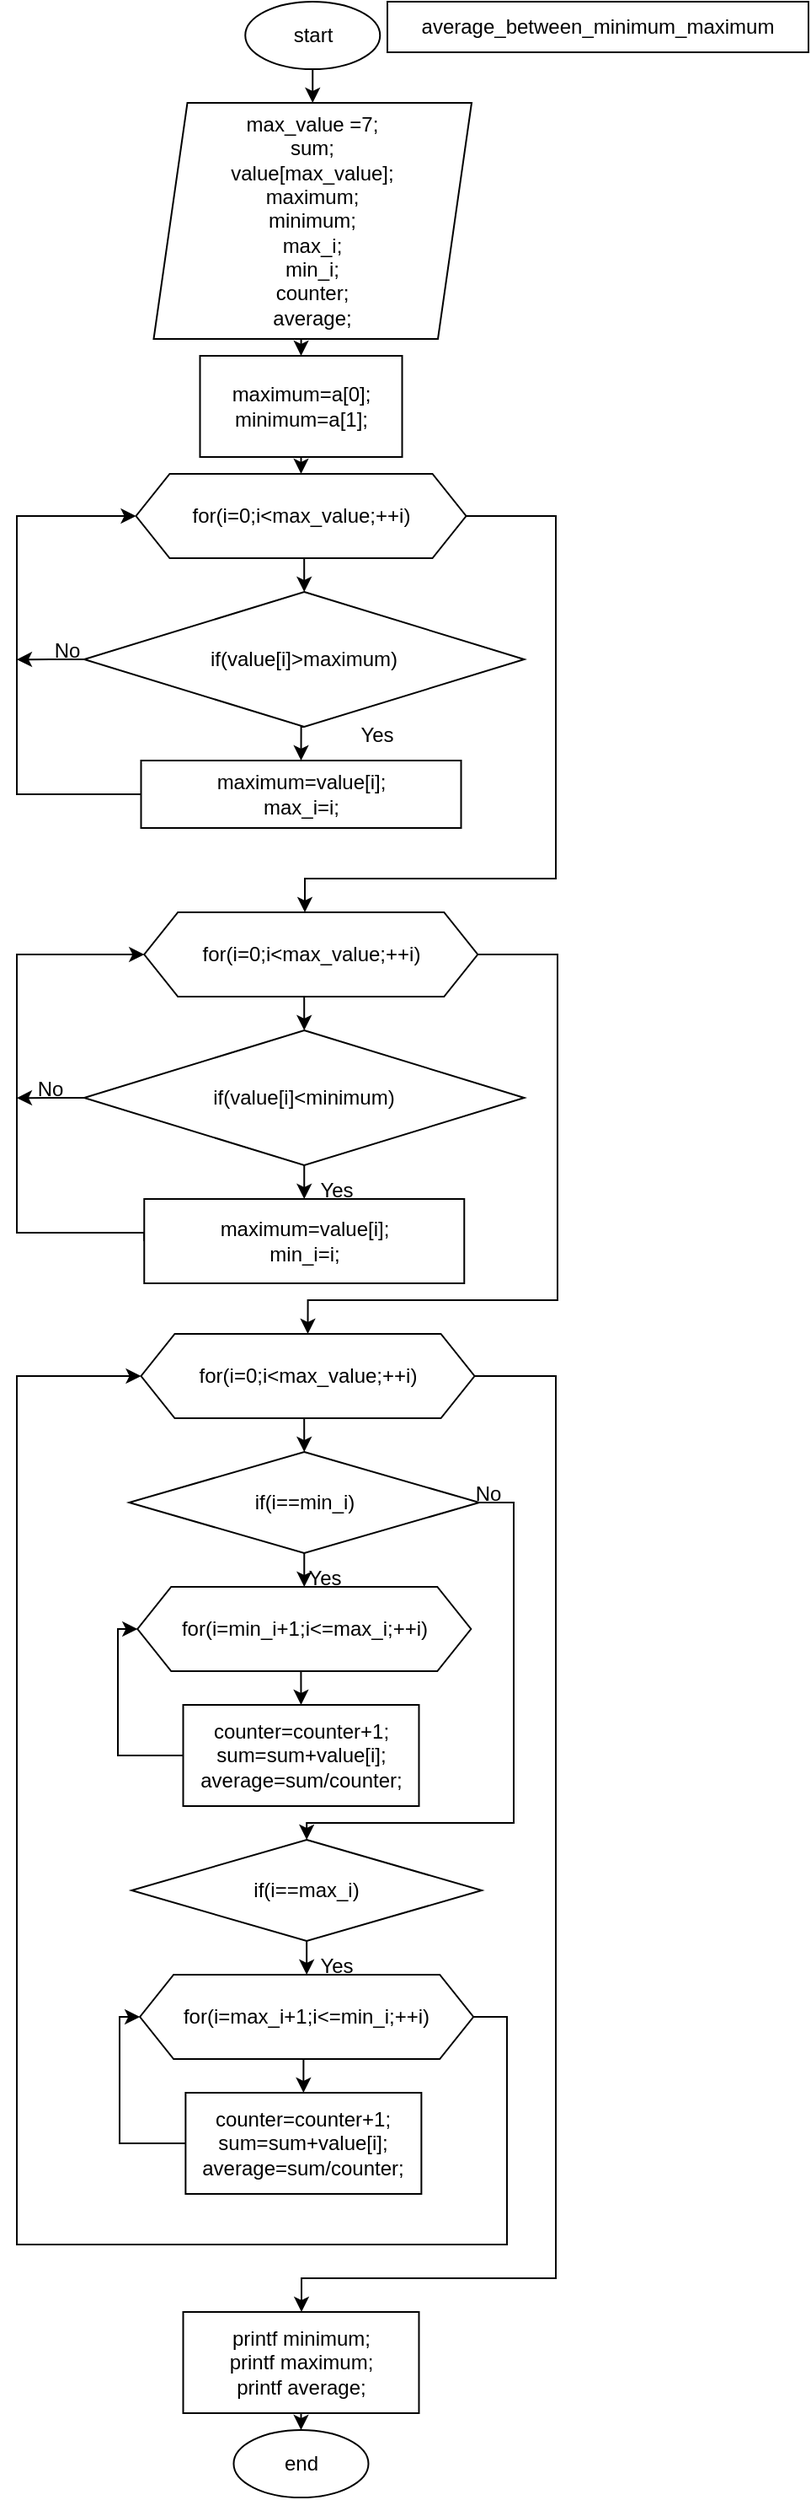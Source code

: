 <mxfile version="22.1.2" type="device">
  <diagram name="Страница — 1" id="eClRQok10tDmtDBB4vXu">
    <mxGraphModel dx="827" dy="1115" grid="1" gridSize="10" guides="1" tooltips="1" connect="1" arrows="1" fold="1" page="1" pageScale="1" pageWidth="827" pageHeight="1169" math="0" shadow="0">
      <root>
        <mxCell id="0" />
        <mxCell id="1" parent="0" />
        <mxCell id="p8AN0XB9Gt4kTs0Xk3fO-1" value="average_between_minimum_maximum" style="rounded=0;whiteSpace=wrap;html=1;" parent="1" vertex="1">
          <mxGeometry x="450" width="250" height="30" as="geometry" />
        </mxCell>
        <mxCell id="p8AN0XB9Gt4kTs0Xk3fO-17" style="edgeStyle=orthogonalEdgeStyle;rounded=0;orthogonalLoop=1;jettySize=auto;html=1;exitX=0.5;exitY=1;exitDx=0;exitDy=0;entryX=0.5;entryY=0;entryDx=0;entryDy=0;" parent="1" source="p8AN0XB9Gt4kTs0Xk3fO-18" target="p8AN0XB9Gt4kTs0Xk3fO-21" edge="1">
          <mxGeometry relative="1" as="geometry" />
        </mxCell>
        <mxCell id="p8AN0XB9Gt4kTs0Xk3fO-18" value="start" style="ellipse;whiteSpace=wrap;html=1;" parent="1" vertex="1">
          <mxGeometry x="365.63" width="80" height="40" as="geometry" />
        </mxCell>
        <mxCell id="p8AN0XB9Gt4kTs0Xk3fO-19" value="end" style="ellipse;whiteSpace=wrap;html=1;" parent="1" vertex="1">
          <mxGeometry x="358.74" y="1440" width="80" height="40" as="geometry" />
        </mxCell>
        <mxCell id="p8AN0XB9Gt4kTs0Xk3fO-20" style="edgeStyle=orthogonalEdgeStyle;rounded=0;orthogonalLoop=1;jettySize=auto;html=1;exitX=0.5;exitY=1;exitDx=0;exitDy=0;entryX=0.5;entryY=0;entryDx=0;entryDy=0;" parent="1" source="p8AN0XB9Gt4kTs0Xk3fO-21" target="p8AN0XB9Gt4kTs0Xk3fO-35" edge="1">
          <mxGeometry relative="1" as="geometry" />
        </mxCell>
        <mxCell id="p8AN0XB9Gt4kTs0Xk3fO-21" value="max_value =7;&lt;br&gt;sum;&lt;br&gt;value[max_value];&lt;br&gt;maximum;&lt;br&gt;minimum;&lt;br&gt;max_i;&lt;br&gt;min_i;&lt;br&gt;counter;&lt;br&gt;average;" style="shape=parallelogram;perimeter=parallelogramPerimeter;whiteSpace=wrap;html=1;fixedSize=1;" parent="1" vertex="1">
          <mxGeometry x="311.25" y="60" width="188.75" height="140" as="geometry" />
        </mxCell>
        <mxCell id="p8AN0XB9Gt4kTs0Xk3fO-22" style="edgeStyle=orthogonalEdgeStyle;rounded=0;orthogonalLoop=1;jettySize=auto;html=1;exitX=0.5;exitY=1;exitDx=0;exitDy=0;entryX=0.5;entryY=0;entryDx=0;entryDy=0;" parent="1" source="p8AN0XB9Gt4kTs0Xk3fO-24" target="p8AN0XB9Gt4kTs0Xk3fO-38" edge="1">
          <mxGeometry relative="1" as="geometry" />
        </mxCell>
        <mxCell id="p8AN0XB9Gt4kTs0Xk3fO-23" style="edgeStyle=orthogonalEdgeStyle;rounded=0;orthogonalLoop=1;jettySize=auto;html=1;exitX=1;exitY=0.5;exitDx=0;exitDy=0;" parent="1" edge="1">
          <mxGeometry relative="1" as="geometry">
            <mxPoint x="486.25" y="305" as="sourcePoint" />
            <mxPoint x="401" y="540" as="targetPoint" />
            <Array as="points">
              <mxPoint x="550" y="305" />
              <mxPoint x="550" y="520" />
              <mxPoint x="401" y="520" />
            </Array>
          </mxGeometry>
        </mxCell>
        <mxCell id="p8AN0XB9Gt4kTs0Xk3fO-24" value="for(i=0;i&amp;lt;max_value;++i)&lt;br&gt;" style="shape=hexagon;perimeter=hexagonPerimeter2;whiteSpace=wrap;html=1;fixedSize=1;" parent="1" vertex="1">
          <mxGeometry x="300.75" y="280" width="196" height="50" as="geometry" />
        </mxCell>
        <mxCell id="p8AN0XB9Gt4kTs0Xk3fO-25" style="edgeStyle=orthogonalEdgeStyle;rounded=0;orthogonalLoop=1;jettySize=auto;html=1;exitX=0;exitY=0.5;exitDx=0;exitDy=0;entryX=0;entryY=0.5;entryDx=0;entryDy=0;" parent="1" source="p8AN0XB9Gt4kTs0Xk3fO-26" target="p8AN0XB9Gt4kTs0Xk3fO-24" edge="1">
          <mxGeometry relative="1" as="geometry">
            <mxPoint x="210" y="300" as="targetPoint" />
            <Array as="points">
              <mxPoint x="230" y="470" />
              <mxPoint x="230" y="305" />
            </Array>
          </mxGeometry>
        </mxCell>
        <mxCell id="p8AN0XB9Gt4kTs0Xk3fO-26" value="maximum=value[i];&lt;br&gt;max_i=i;" style="rounded=0;whiteSpace=wrap;html=1;" parent="1" vertex="1">
          <mxGeometry x="303.75" y="450" width="190" height="40" as="geometry" />
        </mxCell>
        <mxCell id="p8AN0XB9Gt4kTs0Xk3fO-27" style="edgeStyle=orthogonalEdgeStyle;rounded=0;orthogonalLoop=1;jettySize=auto;html=1;exitX=0.5;exitY=1;exitDx=0;exitDy=0;entryX=0.5;entryY=0;entryDx=0;entryDy=0;" parent="1" source="p8AN0XB9Gt4kTs0Xk3fO-29" target="p8AN0XB9Gt4kTs0Xk3fO-41" edge="1">
          <mxGeometry relative="1" as="geometry" />
        </mxCell>
        <mxCell id="p8AN0XB9Gt4kTs0Xk3fO-29" value="for(i=0;i&amp;lt;max_value;++i)" style="shape=hexagon;perimeter=hexagonPerimeter2;whiteSpace=wrap;html=1;fixedSize=1;" parent="1" vertex="1">
          <mxGeometry x="305.63" y="540" width="198" height="50" as="geometry" />
        </mxCell>
        <mxCell id="p8AN0XB9Gt4kTs0Xk3fO-32" value="Yes" style="text;html=1;strokeColor=none;fillColor=none;align=center;verticalAlign=middle;whiteSpace=wrap;rounded=0;" parent="1" vertex="1">
          <mxGeometry x="414" y="420" width="60" height="30" as="geometry" />
        </mxCell>
        <mxCell id="p8AN0XB9Gt4kTs0Xk3fO-33" value="No" style="text;html=1;strokeColor=none;fillColor=none;align=center;verticalAlign=middle;whiteSpace=wrap;rounded=0;" parent="1" vertex="1">
          <mxGeometry x="230" y="370" width="60" height="30" as="geometry" />
        </mxCell>
        <mxCell id="p8AN0XB9Gt4kTs0Xk3fO-34" style="edgeStyle=orthogonalEdgeStyle;rounded=0;orthogonalLoop=1;jettySize=auto;html=1;exitX=0.5;exitY=1;exitDx=0;exitDy=0;entryX=0.5;entryY=0;entryDx=0;entryDy=0;" parent="1" source="p8AN0XB9Gt4kTs0Xk3fO-35" target="p8AN0XB9Gt4kTs0Xk3fO-24" edge="1">
          <mxGeometry relative="1" as="geometry" />
        </mxCell>
        <mxCell id="p8AN0XB9Gt4kTs0Xk3fO-35" value="maximum=a[0];&lt;br&gt;minimum=a[1];" style="whiteSpace=wrap;html=1;" parent="1" vertex="1">
          <mxGeometry x="338.75" y="210" width="120" height="60" as="geometry" />
        </mxCell>
        <mxCell id="p8AN0XB9Gt4kTs0Xk3fO-36" style="edgeStyle=orthogonalEdgeStyle;rounded=0;orthogonalLoop=1;jettySize=auto;html=1;exitX=0.5;exitY=1;exitDx=0;exitDy=0;entryX=0.5;entryY=0;entryDx=0;entryDy=0;" parent="1" source="p8AN0XB9Gt4kTs0Xk3fO-38" target="p8AN0XB9Gt4kTs0Xk3fO-26" edge="1">
          <mxGeometry relative="1" as="geometry" />
        </mxCell>
        <mxCell id="p8AN0XB9Gt4kTs0Xk3fO-37" style="edgeStyle=orthogonalEdgeStyle;rounded=0;orthogonalLoop=1;jettySize=auto;html=1;exitX=0;exitY=0.5;exitDx=0;exitDy=0;" parent="1" source="p8AN0XB9Gt4kTs0Xk3fO-38" edge="1">
          <mxGeometry relative="1" as="geometry">
            <mxPoint x="230" y="390.095" as="targetPoint" />
          </mxGeometry>
        </mxCell>
        <mxCell id="p8AN0XB9Gt4kTs0Xk3fO-38" value="if(value[i]&amp;gt;maximum)" style="rhombus;whiteSpace=wrap;html=1;" parent="1" vertex="1">
          <mxGeometry x="270" y="350" width="261.25" height="80" as="geometry" />
        </mxCell>
        <mxCell id="p8AN0XB9Gt4kTs0Xk3fO-39" style="edgeStyle=orthogonalEdgeStyle;rounded=0;orthogonalLoop=1;jettySize=auto;html=1;exitX=0;exitY=0.5;exitDx=0;exitDy=0;" parent="1" source="p8AN0XB9Gt4kTs0Xk3fO-41" edge="1">
          <mxGeometry relative="1" as="geometry">
            <mxPoint x="230" y="650.095" as="targetPoint" />
          </mxGeometry>
        </mxCell>
        <mxCell id="p8AN0XB9Gt4kTs0Xk3fO-40" style="edgeStyle=orthogonalEdgeStyle;rounded=0;orthogonalLoop=1;jettySize=auto;html=1;exitX=0.5;exitY=1;exitDx=0;exitDy=0;entryX=0.5;entryY=0;entryDx=0;entryDy=0;" parent="1" source="p8AN0XB9Gt4kTs0Xk3fO-41" target="p8AN0XB9Gt4kTs0Xk3fO-43" edge="1">
          <mxGeometry relative="1" as="geometry" />
        </mxCell>
        <mxCell id="jQog3rE2JyiW4kSPjZAU-12" style="edgeStyle=orthogonalEdgeStyle;rounded=0;orthogonalLoop=1;jettySize=auto;html=1;exitX=1;exitY=0.5;exitDx=0;exitDy=0;entryX=0.5;entryY=0;entryDx=0;entryDy=0;" edge="1" parent="1" source="p8AN0XB9Gt4kTs0Xk3fO-29" target="jQog3rE2JyiW4kSPjZAU-1">
          <mxGeometry relative="1" as="geometry">
            <Array as="points">
              <mxPoint x="551" y="565" />
              <mxPoint x="551" y="770" />
              <mxPoint x="403" y="770" />
            </Array>
          </mxGeometry>
        </mxCell>
        <mxCell id="p8AN0XB9Gt4kTs0Xk3fO-41" value="if(value[i]&amp;lt;minimum)" style="rhombus;whiteSpace=wrap;html=1;" parent="1" vertex="1">
          <mxGeometry x="270" y="610" width="261.25" height="80" as="geometry" />
        </mxCell>
        <mxCell id="p8AN0XB9Gt4kTs0Xk3fO-42" style="edgeStyle=orthogonalEdgeStyle;rounded=0;orthogonalLoop=1;jettySize=auto;html=1;exitX=0;exitY=0.5;exitDx=0;exitDy=0;entryX=0;entryY=0.5;entryDx=0;entryDy=0;" parent="1" source="p8AN0XB9Gt4kTs0Xk3fO-43" target="p8AN0XB9Gt4kTs0Xk3fO-29" edge="1">
          <mxGeometry relative="1" as="geometry">
            <Array as="points">
              <mxPoint x="230" y="730" />
              <mxPoint x="230" y="565" />
            </Array>
          </mxGeometry>
        </mxCell>
        <mxCell id="p8AN0XB9Gt4kTs0Xk3fO-43" value="maximum=value[i];&lt;br&gt;min_i=i;" style="rounded=0;whiteSpace=wrap;html=1;" parent="1" vertex="1">
          <mxGeometry x="305.63" y="710" width="190" height="50" as="geometry" />
        </mxCell>
        <mxCell id="p8AN0XB9Gt4kTs0Xk3fO-44" value="Yes" style="text;html=1;strokeColor=none;fillColor=none;align=center;verticalAlign=middle;whiteSpace=wrap;rounded=0;" parent="1" vertex="1">
          <mxGeometry x="390" y="690" width="60" height="30" as="geometry" />
        </mxCell>
        <mxCell id="p8AN0XB9Gt4kTs0Xk3fO-45" value="No" style="text;html=1;strokeColor=none;fillColor=none;align=center;verticalAlign=middle;whiteSpace=wrap;rounded=0;" parent="1" vertex="1">
          <mxGeometry x="220" y="630" width="60" height="30" as="geometry" />
        </mxCell>
        <mxCell id="jQog3rE2JyiW4kSPjZAU-5" style="edgeStyle=orthogonalEdgeStyle;rounded=0;orthogonalLoop=1;jettySize=auto;html=1;exitX=0.5;exitY=1;exitDx=0;exitDy=0;entryX=0.5;entryY=0;entryDx=0;entryDy=0;" edge="1" parent="1" source="jQog3rE2JyiW4kSPjZAU-1" target="jQog3rE2JyiW4kSPjZAU-4">
          <mxGeometry relative="1" as="geometry" />
        </mxCell>
        <mxCell id="jQog3rE2JyiW4kSPjZAU-30" style="edgeStyle=orthogonalEdgeStyle;rounded=0;orthogonalLoop=1;jettySize=auto;html=1;exitX=1;exitY=0.5;exitDx=0;exitDy=0;" edge="1" parent="1" source="jQog3rE2JyiW4kSPjZAU-1" target="jQog3rE2JyiW4kSPjZAU-29">
          <mxGeometry relative="1" as="geometry">
            <Array as="points">
              <mxPoint x="550" y="815" />
              <mxPoint x="550" y="1350" />
              <mxPoint x="399" y="1350" />
            </Array>
          </mxGeometry>
        </mxCell>
        <mxCell id="jQog3rE2JyiW4kSPjZAU-1" value="for(i=0;i&amp;lt;max_value;++i)" style="shape=hexagon;perimeter=hexagonPerimeter2;whiteSpace=wrap;html=1;fixedSize=1;" vertex="1" parent="1">
          <mxGeometry x="303.75" y="790" width="198" height="50" as="geometry" />
        </mxCell>
        <mxCell id="jQog3rE2JyiW4kSPjZAU-8" style="edgeStyle=orthogonalEdgeStyle;rounded=0;orthogonalLoop=1;jettySize=auto;html=1;exitX=0.5;exitY=1;exitDx=0;exitDy=0;entryX=0.5;entryY=0;entryDx=0;entryDy=0;" edge="1" parent="1" source="jQog3rE2JyiW4kSPjZAU-4" target="jQog3rE2JyiW4kSPjZAU-6">
          <mxGeometry relative="1" as="geometry" />
        </mxCell>
        <mxCell id="jQog3rE2JyiW4kSPjZAU-24" style="edgeStyle=orthogonalEdgeStyle;rounded=0;orthogonalLoop=1;jettySize=auto;html=1;exitX=1;exitY=0.5;exitDx=0;exitDy=0;entryX=0.5;entryY=0;entryDx=0;entryDy=0;" edge="1" parent="1" source="jQog3rE2JyiW4kSPjZAU-4" target="jQog3rE2JyiW4kSPjZAU-19">
          <mxGeometry relative="1" as="geometry">
            <Array as="points">
              <mxPoint x="525" y="890" />
              <mxPoint x="525" y="1080" />
              <mxPoint x="402" y="1080" />
            </Array>
          </mxGeometry>
        </mxCell>
        <mxCell id="jQog3rE2JyiW4kSPjZAU-4" value="if(i==min_i)" style="rhombus;whiteSpace=wrap;html=1;" vertex="1" parent="1">
          <mxGeometry x="296.7" y="860" width="207.87" height="60" as="geometry" />
        </mxCell>
        <mxCell id="jQog3rE2JyiW4kSPjZAU-16" style="edgeStyle=orthogonalEdgeStyle;rounded=0;orthogonalLoop=1;jettySize=auto;html=1;exitX=0.5;exitY=1;exitDx=0;exitDy=0;entryX=0.5;entryY=0;entryDx=0;entryDy=0;" edge="1" parent="1" source="jQog3rE2JyiW4kSPjZAU-6" target="jQog3rE2JyiW4kSPjZAU-9">
          <mxGeometry relative="1" as="geometry" />
        </mxCell>
        <mxCell id="jQog3rE2JyiW4kSPjZAU-6" value="for(i=min_i+1;i&amp;lt;=max_i;++i)" style="shape=hexagon;perimeter=hexagonPerimeter2;whiteSpace=wrap;html=1;fixedSize=1;" vertex="1" parent="1">
          <mxGeometry x="301.64" y="940" width="198" height="50" as="geometry" />
        </mxCell>
        <mxCell id="jQog3rE2JyiW4kSPjZAU-17" style="edgeStyle=orthogonalEdgeStyle;rounded=0;orthogonalLoop=1;jettySize=auto;html=1;exitX=0;exitY=0.5;exitDx=0;exitDy=0;entryX=0;entryY=0.5;entryDx=0;entryDy=0;" edge="1" parent="1" source="jQog3rE2JyiW4kSPjZAU-9" target="jQog3rE2JyiW4kSPjZAU-6">
          <mxGeometry relative="1" as="geometry">
            <Array as="points">
              <mxPoint x="290" y="1040" />
              <mxPoint x="290" y="965" />
            </Array>
          </mxGeometry>
        </mxCell>
        <mxCell id="jQog3rE2JyiW4kSPjZAU-9" value="counter=counter+1;&lt;br&gt;sum=sum+value[i];&lt;br&gt;average=sum/counter;" style="rounded=0;whiteSpace=wrap;html=1;" vertex="1" parent="1">
          <mxGeometry x="328.75" y="1010" width="139.99" height="60" as="geometry" />
        </mxCell>
        <mxCell id="jQog3rE2JyiW4kSPjZAU-18" style="edgeStyle=orthogonalEdgeStyle;rounded=0;orthogonalLoop=1;jettySize=auto;html=1;exitX=0.5;exitY=1;exitDx=0;exitDy=0;entryX=0.5;entryY=0;entryDx=0;entryDy=0;" edge="1" parent="1" source="jQog3rE2JyiW4kSPjZAU-19" target="jQog3rE2JyiW4kSPjZAU-21">
          <mxGeometry relative="1" as="geometry" />
        </mxCell>
        <mxCell id="jQog3rE2JyiW4kSPjZAU-19" value="if(i==max_i)" style="rhombus;whiteSpace=wrap;html=1;" vertex="1" parent="1">
          <mxGeometry x="298.14" y="1090" width="207.87" height="60" as="geometry" />
        </mxCell>
        <mxCell id="jQog3rE2JyiW4kSPjZAU-20" style="edgeStyle=orthogonalEdgeStyle;rounded=0;orthogonalLoop=1;jettySize=auto;html=1;exitX=0.5;exitY=1;exitDx=0;exitDy=0;entryX=0.5;entryY=0;entryDx=0;entryDy=0;" edge="1" parent="1" source="jQog3rE2JyiW4kSPjZAU-21" target="jQog3rE2JyiW4kSPjZAU-23">
          <mxGeometry relative="1" as="geometry" />
        </mxCell>
        <mxCell id="jQog3rE2JyiW4kSPjZAU-28" style="edgeStyle=orthogonalEdgeStyle;rounded=0;orthogonalLoop=1;jettySize=auto;html=1;exitX=1;exitY=0.5;exitDx=0;exitDy=0;entryX=0;entryY=0.5;entryDx=0;entryDy=0;" edge="1" parent="1" source="jQog3rE2JyiW4kSPjZAU-21" target="jQog3rE2JyiW4kSPjZAU-1">
          <mxGeometry relative="1" as="geometry">
            <Array as="points">
              <mxPoint x="521" y="1195" />
              <mxPoint x="521" y="1330" />
              <mxPoint x="230" y="1330" />
              <mxPoint x="230" y="815" />
            </Array>
          </mxGeometry>
        </mxCell>
        <mxCell id="jQog3rE2JyiW4kSPjZAU-21" value="for(i=max_i+1;i&amp;lt;=min_i;++i)" style="shape=hexagon;perimeter=hexagonPerimeter2;whiteSpace=wrap;html=1;fixedSize=1;" vertex="1" parent="1">
          <mxGeometry x="303.08" y="1170" width="198" height="50" as="geometry" />
        </mxCell>
        <mxCell id="jQog3rE2JyiW4kSPjZAU-22" style="edgeStyle=orthogonalEdgeStyle;rounded=0;orthogonalLoop=1;jettySize=auto;html=1;exitX=0;exitY=0.5;exitDx=0;exitDy=0;entryX=0;entryY=0.5;entryDx=0;entryDy=0;" edge="1" parent="1" source="jQog3rE2JyiW4kSPjZAU-23" target="jQog3rE2JyiW4kSPjZAU-21">
          <mxGeometry relative="1" as="geometry">
            <Array as="points">
              <mxPoint x="291" y="1270" />
              <mxPoint x="291" y="1195" />
            </Array>
          </mxGeometry>
        </mxCell>
        <mxCell id="jQog3rE2JyiW4kSPjZAU-23" value="counter=counter+1;&lt;br&gt;sum=sum+value[i];&lt;br&gt;average=sum/counter;" style="rounded=0;whiteSpace=wrap;html=1;" vertex="1" parent="1">
          <mxGeometry x="330.19" y="1240" width="139.99" height="60" as="geometry" />
        </mxCell>
        <mxCell id="jQog3rE2JyiW4kSPjZAU-25" value="Yes" style="text;html=1;strokeColor=none;fillColor=none;align=center;verticalAlign=middle;whiteSpace=wrap;rounded=0;" vertex="1" parent="1">
          <mxGeometry x="383" y="920" width="60" height="30" as="geometry" />
        </mxCell>
        <mxCell id="jQog3rE2JyiW4kSPjZAU-26" value="No" style="text;html=1;strokeColor=none;fillColor=none;align=center;verticalAlign=middle;whiteSpace=wrap;rounded=0;" vertex="1" parent="1">
          <mxGeometry x="480" y="870" width="60" height="30" as="geometry" />
        </mxCell>
        <mxCell id="jQog3rE2JyiW4kSPjZAU-27" value="Yes" style="text;html=1;strokeColor=none;fillColor=none;align=center;verticalAlign=middle;whiteSpace=wrap;rounded=0;" vertex="1" parent="1">
          <mxGeometry x="390" y="1150" width="60" height="30" as="geometry" />
        </mxCell>
        <mxCell id="jQog3rE2JyiW4kSPjZAU-31" style="edgeStyle=orthogonalEdgeStyle;rounded=0;orthogonalLoop=1;jettySize=auto;html=1;exitX=0.5;exitY=1;exitDx=0;exitDy=0;entryX=0.5;entryY=0;entryDx=0;entryDy=0;" edge="1" parent="1" source="jQog3rE2JyiW4kSPjZAU-29" target="p8AN0XB9Gt4kTs0Xk3fO-19">
          <mxGeometry relative="1" as="geometry" />
        </mxCell>
        <mxCell id="jQog3rE2JyiW4kSPjZAU-29" value="printf minimum;&lt;br&gt;printf maximum;&lt;br&gt;printf average;" style="rounded=0;whiteSpace=wrap;html=1;" vertex="1" parent="1">
          <mxGeometry x="328.75" y="1370" width="139.99" height="60" as="geometry" />
        </mxCell>
      </root>
    </mxGraphModel>
  </diagram>
</mxfile>
